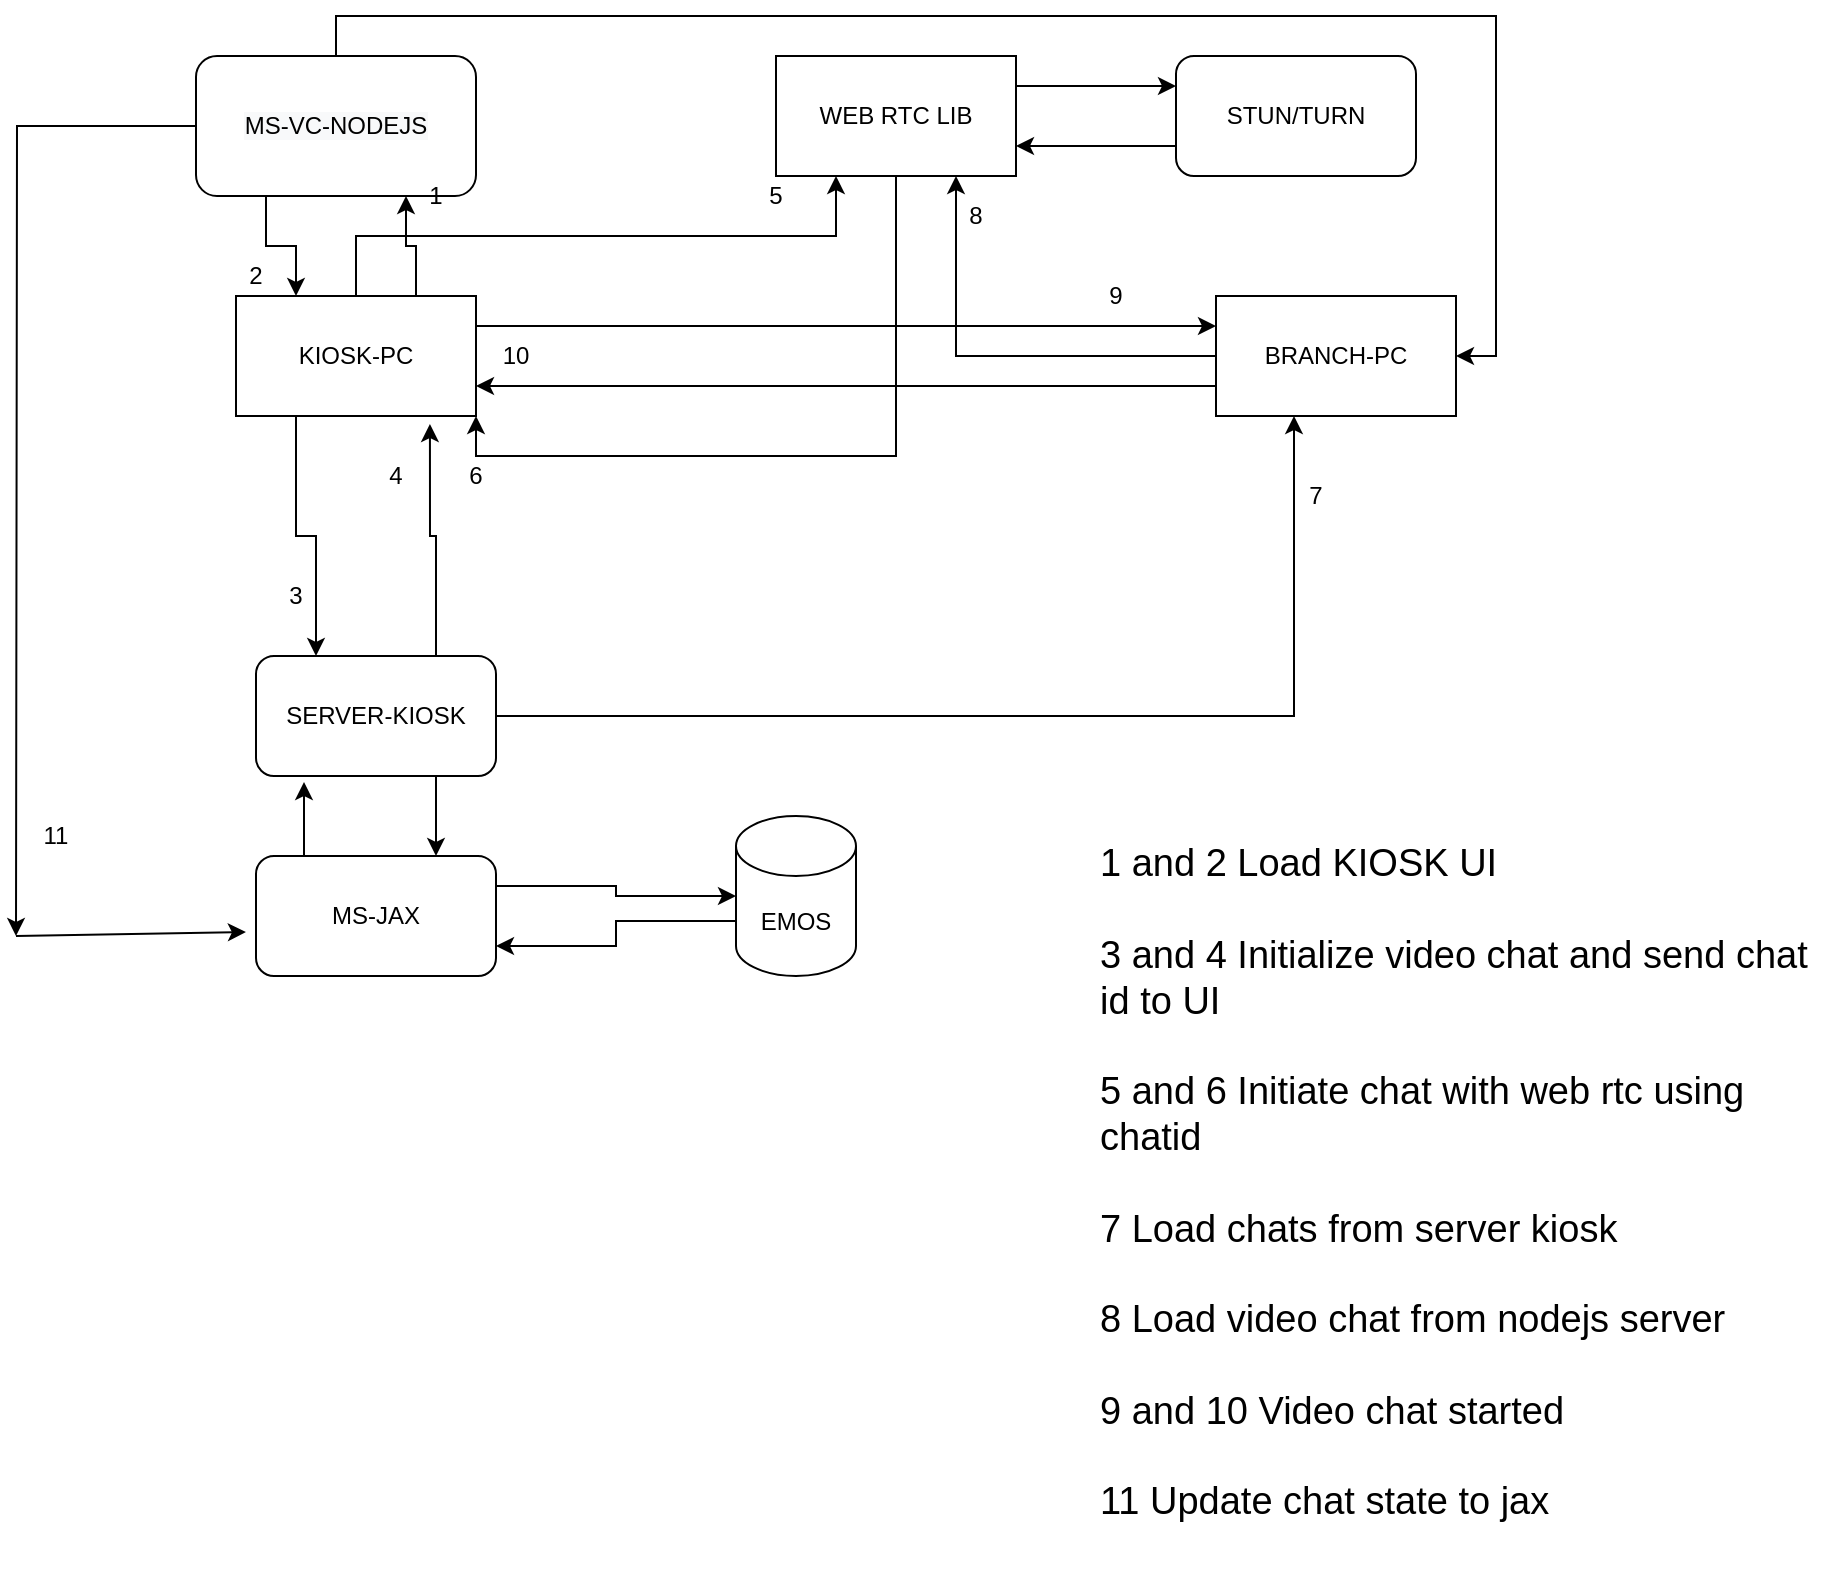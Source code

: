 <mxfile version="14.9.3" type="github">
  <diagram id="C5RBs43oDa-KdzZeNtuy" name="Page-1">
    <mxGraphModel dx="1350" dy="774" grid="1" gridSize="10" guides="1" tooltips="1" connect="1" arrows="1" fold="1" page="1" pageScale="1" pageWidth="827" pageHeight="1169" math="0" shadow="0">
      <root>
        <mxCell id="WIyWlLk6GJQsqaUBKTNV-0" />
        <mxCell id="WIyWlLk6GJQsqaUBKTNV-1" parent="WIyWlLk6GJQsqaUBKTNV-0" />
        <mxCell id="k0vDRmhFAtIJHE76wayA-25" style="edgeStyle=orthogonalEdgeStyle;rounded=0;orthogonalLoop=1;jettySize=auto;html=1;exitX=0;exitY=0.75;exitDx=0;exitDy=0;entryX=1;entryY=0.75;entryDx=0;entryDy=0;" edge="1" parent="WIyWlLk6GJQsqaUBKTNV-1" source="k0vDRmhFAtIJHE76wayA-1" target="k0vDRmhFAtIJHE76wayA-2">
          <mxGeometry relative="1" as="geometry" />
        </mxCell>
        <mxCell id="k0vDRmhFAtIJHE76wayA-53" style="edgeStyle=orthogonalEdgeStyle;rounded=0;orthogonalLoop=1;jettySize=auto;html=1;entryX=0.75;entryY=1;entryDx=0;entryDy=0;" edge="1" parent="WIyWlLk6GJQsqaUBKTNV-1" source="k0vDRmhFAtIJHE76wayA-1" target="k0vDRmhFAtIJHE76wayA-14">
          <mxGeometry relative="1" as="geometry" />
        </mxCell>
        <mxCell id="k0vDRmhFAtIJHE76wayA-1" value="BRANCH-PC" style="rounded=0;whiteSpace=wrap;html=1;" vertex="1" parent="WIyWlLk6GJQsqaUBKTNV-1">
          <mxGeometry x="680" y="190" width="120" height="60" as="geometry" />
        </mxCell>
        <mxCell id="k0vDRmhFAtIJHE76wayA-21" style="edgeStyle=orthogonalEdgeStyle;rounded=0;orthogonalLoop=1;jettySize=auto;html=1;exitX=0.75;exitY=0;exitDx=0;exitDy=0;entryX=0.75;entryY=1;entryDx=0;entryDy=0;" edge="1" parent="WIyWlLk6GJQsqaUBKTNV-1" source="k0vDRmhFAtIJHE76wayA-2" target="k0vDRmhFAtIJHE76wayA-5">
          <mxGeometry relative="1" as="geometry" />
        </mxCell>
        <mxCell id="k0vDRmhFAtIJHE76wayA-23" style="edgeStyle=orthogonalEdgeStyle;rounded=0;orthogonalLoop=1;jettySize=auto;html=1;exitX=1;exitY=0.25;exitDx=0;exitDy=0;entryX=0;entryY=0.25;entryDx=0;entryDy=0;" edge="1" parent="WIyWlLk6GJQsqaUBKTNV-1" source="k0vDRmhFAtIJHE76wayA-2" target="k0vDRmhFAtIJHE76wayA-1">
          <mxGeometry relative="1" as="geometry" />
        </mxCell>
        <mxCell id="k0vDRmhFAtIJHE76wayA-34" style="edgeStyle=orthogonalEdgeStyle;rounded=0;orthogonalLoop=1;jettySize=auto;html=1;exitX=0.25;exitY=1;exitDx=0;exitDy=0;entryX=0.25;entryY=0;entryDx=0;entryDy=0;" edge="1" parent="WIyWlLk6GJQsqaUBKTNV-1" source="k0vDRmhFAtIJHE76wayA-2" target="k0vDRmhFAtIJHE76wayA-30">
          <mxGeometry relative="1" as="geometry" />
        </mxCell>
        <mxCell id="k0vDRmhFAtIJHE76wayA-37" style="edgeStyle=orthogonalEdgeStyle;rounded=0;orthogonalLoop=1;jettySize=auto;html=1;exitX=0.5;exitY=0;exitDx=0;exitDy=0;entryX=0.25;entryY=1;entryDx=0;entryDy=0;" edge="1" parent="WIyWlLk6GJQsqaUBKTNV-1" source="k0vDRmhFAtIJHE76wayA-2" target="k0vDRmhFAtIJHE76wayA-14">
          <mxGeometry relative="1" as="geometry" />
        </mxCell>
        <mxCell id="k0vDRmhFAtIJHE76wayA-2" value="KIOSK-PC" style="rounded=0;whiteSpace=wrap;html=1;" vertex="1" parent="WIyWlLk6GJQsqaUBKTNV-1">
          <mxGeometry x="190" y="190" width="120" height="60" as="geometry" />
        </mxCell>
        <mxCell id="k0vDRmhFAtIJHE76wayA-29" style="edgeStyle=orthogonalEdgeStyle;rounded=0;orthogonalLoop=1;jettySize=auto;html=1;exitX=0;exitY=0;exitDx=0;exitDy=52.5;exitPerimeter=0;entryX=1;entryY=0.75;entryDx=0;entryDy=0;" edge="1" parent="WIyWlLk6GJQsqaUBKTNV-1" source="k0vDRmhFAtIJHE76wayA-4" target="k0vDRmhFAtIJHE76wayA-6">
          <mxGeometry relative="1" as="geometry" />
        </mxCell>
        <mxCell id="k0vDRmhFAtIJHE76wayA-4" value="EMOS" style="shape=cylinder3;whiteSpace=wrap;html=1;boundedLbl=1;backgroundOutline=1;size=15;" vertex="1" parent="WIyWlLk6GJQsqaUBKTNV-1">
          <mxGeometry x="440" y="450" width="60" height="80" as="geometry" />
        </mxCell>
        <mxCell id="k0vDRmhFAtIJHE76wayA-20" style="edgeStyle=orthogonalEdgeStyle;rounded=0;orthogonalLoop=1;jettySize=auto;html=1;exitX=0.25;exitY=1;exitDx=0;exitDy=0;entryX=0.25;entryY=0;entryDx=0;entryDy=0;" edge="1" parent="WIyWlLk6GJQsqaUBKTNV-1" source="k0vDRmhFAtIJHE76wayA-5" target="k0vDRmhFAtIJHE76wayA-2">
          <mxGeometry relative="1" as="geometry" />
        </mxCell>
        <mxCell id="k0vDRmhFAtIJHE76wayA-55" style="edgeStyle=orthogonalEdgeStyle;rounded=0;orthogonalLoop=1;jettySize=auto;html=1;exitX=0.5;exitY=0;exitDx=0;exitDy=0;entryX=1;entryY=0.5;entryDx=0;entryDy=0;" edge="1" parent="WIyWlLk6GJQsqaUBKTNV-1" source="k0vDRmhFAtIJHE76wayA-5" target="k0vDRmhFAtIJHE76wayA-1">
          <mxGeometry relative="1" as="geometry" />
        </mxCell>
        <mxCell id="k0vDRmhFAtIJHE76wayA-60" style="edgeStyle=orthogonalEdgeStyle;rounded=0;orthogonalLoop=1;jettySize=auto;html=1;" edge="1" parent="WIyWlLk6GJQsqaUBKTNV-1" source="k0vDRmhFAtIJHE76wayA-5">
          <mxGeometry relative="1" as="geometry">
            <mxPoint x="80" y="510" as="targetPoint" />
          </mxGeometry>
        </mxCell>
        <mxCell id="k0vDRmhFAtIJHE76wayA-5" value="&lt;meta charset=&quot;utf-8&quot;&gt;&lt;span style=&quot;color: rgb(0, 0, 0); font-family: helvetica; font-size: 12px; font-style: normal; font-weight: 400; letter-spacing: normal; text-align: center; text-indent: 0px; text-transform: none; word-spacing: 0px; background-color: rgb(248, 249, 250); display: inline; float: none;&quot;&gt;MS-VC-NODEJS&lt;/span&gt;" style="rounded=1;whiteSpace=wrap;html=1;" vertex="1" parent="WIyWlLk6GJQsqaUBKTNV-1">
          <mxGeometry x="170" y="70" width="140" height="70" as="geometry" />
        </mxCell>
        <mxCell id="k0vDRmhFAtIJHE76wayA-27" style="edgeStyle=orthogonalEdgeStyle;rounded=0;orthogonalLoop=1;jettySize=auto;html=1;exitX=1;exitY=0.25;exitDx=0;exitDy=0;" edge="1" parent="WIyWlLk6GJQsqaUBKTNV-1" source="k0vDRmhFAtIJHE76wayA-6" target="k0vDRmhFAtIJHE76wayA-4">
          <mxGeometry relative="1" as="geometry" />
        </mxCell>
        <mxCell id="k0vDRmhFAtIJHE76wayA-31" style="edgeStyle=orthogonalEdgeStyle;rounded=0;orthogonalLoop=1;jettySize=auto;html=1;exitX=0.25;exitY=0;exitDx=0;exitDy=0;entryX=0.2;entryY=1.05;entryDx=0;entryDy=0;entryPerimeter=0;" edge="1" parent="WIyWlLk6GJQsqaUBKTNV-1" source="k0vDRmhFAtIJHE76wayA-6" target="k0vDRmhFAtIJHE76wayA-30">
          <mxGeometry relative="1" as="geometry" />
        </mxCell>
        <mxCell id="k0vDRmhFAtIJHE76wayA-6" value="&lt;span&gt;MS-JAX&lt;/span&gt;" style="rounded=1;whiteSpace=wrap;html=1;" vertex="1" parent="WIyWlLk6GJQsqaUBKTNV-1">
          <mxGeometry x="200" y="470" width="120" height="60" as="geometry" />
        </mxCell>
        <mxCell id="k0vDRmhFAtIJHE76wayA-19" style="edgeStyle=orthogonalEdgeStyle;rounded=0;orthogonalLoop=1;jettySize=auto;html=1;exitX=0;exitY=0.75;exitDx=0;exitDy=0;entryX=1;entryY=0.75;entryDx=0;entryDy=0;" edge="1" parent="WIyWlLk6GJQsqaUBKTNV-1" source="k0vDRmhFAtIJHE76wayA-7" target="k0vDRmhFAtIJHE76wayA-14">
          <mxGeometry relative="1" as="geometry" />
        </mxCell>
        <mxCell id="k0vDRmhFAtIJHE76wayA-7" value="STUN/TURN" style="rounded=1;whiteSpace=wrap;html=1;" vertex="1" parent="WIyWlLk6GJQsqaUBKTNV-1">
          <mxGeometry x="660" y="70" width="120" height="60" as="geometry" />
        </mxCell>
        <mxCell id="k0vDRmhFAtIJHE76wayA-18" style="edgeStyle=orthogonalEdgeStyle;rounded=0;orthogonalLoop=1;jettySize=auto;html=1;exitX=1;exitY=0.25;exitDx=0;exitDy=0;entryX=0;entryY=0.25;entryDx=0;entryDy=0;" edge="1" parent="WIyWlLk6GJQsqaUBKTNV-1" source="k0vDRmhFAtIJHE76wayA-14" target="k0vDRmhFAtIJHE76wayA-7">
          <mxGeometry relative="1" as="geometry" />
        </mxCell>
        <mxCell id="k0vDRmhFAtIJHE76wayA-38" style="edgeStyle=orthogonalEdgeStyle;rounded=0;orthogonalLoop=1;jettySize=auto;html=1;exitX=0.5;exitY=1;exitDx=0;exitDy=0;entryX=1;entryY=1;entryDx=0;entryDy=0;" edge="1" parent="WIyWlLk6GJQsqaUBKTNV-1" source="k0vDRmhFAtIJHE76wayA-14" target="k0vDRmhFAtIJHE76wayA-2">
          <mxGeometry relative="1" as="geometry" />
        </mxCell>
        <mxCell id="k0vDRmhFAtIJHE76wayA-14" value="WEB RTC LIB" style="rounded=0;whiteSpace=wrap;html=1;" vertex="1" parent="WIyWlLk6GJQsqaUBKTNV-1">
          <mxGeometry x="460" y="70" width="120" height="60" as="geometry" />
        </mxCell>
        <mxCell id="k0vDRmhFAtIJHE76wayA-32" style="edgeStyle=orthogonalEdgeStyle;rounded=0;orthogonalLoop=1;jettySize=auto;html=1;exitX=0.75;exitY=1;exitDx=0;exitDy=0;entryX=0.75;entryY=0;entryDx=0;entryDy=0;" edge="1" parent="WIyWlLk6GJQsqaUBKTNV-1" source="k0vDRmhFAtIJHE76wayA-30" target="k0vDRmhFAtIJHE76wayA-6">
          <mxGeometry relative="1" as="geometry" />
        </mxCell>
        <mxCell id="k0vDRmhFAtIJHE76wayA-36" style="edgeStyle=orthogonalEdgeStyle;rounded=0;orthogonalLoop=1;jettySize=auto;html=1;exitX=0.75;exitY=0;exitDx=0;exitDy=0;entryX=0.808;entryY=1.067;entryDx=0;entryDy=0;entryPerimeter=0;" edge="1" parent="WIyWlLk6GJQsqaUBKTNV-1" source="k0vDRmhFAtIJHE76wayA-30" target="k0vDRmhFAtIJHE76wayA-2">
          <mxGeometry relative="1" as="geometry" />
        </mxCell>
        <mxCell id="k0vDRmhFAtIJHE76wayA-64" style="edgeStyle=orthogonalEdgeStyle;rounded=0;orthogonalLoop=1;jettySize=auto;html=1;exitX=1;exitY=0.5;exitDx=0;exitDy=0;entryX=0.325;entryY=1;entryDx=0;entryDy=0;entryPerimeter=0;" edge="1" parent="WIyWlLk6GJQsqaUBKTNV-1" source="k0vDRmhFAtIJHE76wayA-30" target="k0vDRmhFAtIJHE76wayA-1">
          <mxGeometry relative="1" as="geometry" />
        </mxCell>
        <mxCell id="k0vDRmhFAtIJHE76wayA-30" value="SERVER-KIOSK" style="rounded=1;whiteSpace=wrap;html=1;" vertex="1" parent="WIyWlLk6GJQsqaUBKTNV-1">
          <mxGeometry x="200" y="370" width="120" height="60" as="geometry" />
        </mxCell>
        <mxCell id="k0vDRmhFAtIJHE76wayA-39" value="3" style="text;html=1;strokeColor=none;fillColor=none;align=center;verticalAlign=middle;whiteSpace=wrap;rounded=0;" vertex="1" parent="WIyWlLk6GJQsqaUBKTNV-1">
          <mxGeometry x="200" y="330" width="40" height="20" as="geometry" />
        </mxCell>
        <mxCell id="k0vDRmhFAtIJHE76wayA-40" value="4" style="text;html=1;strokeColor=none;fillColor=none;align=center;verticalAlign=middle;whiteSpace=wrap;rounded=0;" vertex="1" parent="WIyWlLk6GJQsqaUBKTNV-1">
          <mxGeometry x="250" y="270" width="40" height="20" as="geometry" />
        </mxCell>
        <mxCell id="k0vDRmhFAtIJHE76wayA-41" value="1" style="text;html=1;strokeColor=none;fillColor=none;align=center;verticalAlign=middle;whiteSpace=wrap;rounded=0;" vertex="1" parent="WIyWlLk6GJQsqaUBKTNV-1">
          <mxGeometry x="270" y="130" width="40" height="20" as="geometry" />
        </mxCell>
        <mxCell id="k0vDRmhFAtIJHE76wayA-42" value="2" style="text;html=1;strokeColor=none;fillColor=none;align=center;verticalAlign=middle;whiteSpace=wrap;rounded=0;" vertex="1" parent="WIyWlLk6GJQsqaUBKTNV-1">
          <mxGeometry x="180" y="170" width="40" height="20" as="geometry" />
        </mxCell>
        <mxCell id="k0vDRmhFAtIJHE76wayA-43" value="5" style="text;html=1;strokeColor=none;fillColor=none;align=center;verticalAlign=middle;whiteSpace=wrap;rounded=0;" vertex="1" parent="WIyWlLk6GJQsqaUBKTNV-1">
          <mxGeometry x="440" y="130" width="40" height="20" as="geometry" />
        </mxCell>
        <mxCell id="k0vDRmhFAtIJHE76wayA-45" value="6" style="text;html=1;strokeColor=none;fillColor=none;align=center;verticalAlign=middle;whiteSpace=wrap;rounded=0;" vertex="1" parent="WIyWlLk6GJQsqaUBKTNV-1">
          <mxGeometry x="290" y="270" width="40" height="20" as="geometry" />
        </mxCell>
        <mxCell id="k0vDRmhFAtIJHE76wayA-49" value="9" style="text;html=1;strokeColor=none;fillColor=none;align=center;verticalAlign=middle;whiteSpace=wrap;rounded=0;" vertex="1" parent="WIyWlLk6GJQsqaUBKTNV-1">
          <mxGeometry x="610" y="180" width="40" height="20" as="geometry" />
        </mxCell>
        <mxCell id="k0vDRmhFAtIJHE76wayA-50" value="10" style="text;html=1;strokeColor=none;fillColor=none;align=center;verticalAlign=middle;whiteSpace=wrap;rounded=0;" vertex="1" parent="WIyWlLk6GJQsqaUBKTNV-1">
          <mxGeometry x="310" y="210" width="40" height="20" as="geometry" />
        </mxCell>
        <mxCell id="k0vDRmhFAtIJHE76wayA-54" value="8" style="text;html=1;strokeColor=none;fillColor=none;align=center;verticalAlign=middle;whiteSpace=wrap;rounded=0;" vertex="1" parent="WIyWlLk6GJQsqaUBKTNV-1">
          <mxGeometry x="540" y="140" width="40" height="20" as="geometry" />
        </mxCell>
        <mxCell id="k0vDRmhFAtIJHE76wayA-61" value="" style="endArrow=classic;html=1;entryX=-0.042;entryY=0.633;entryDx=0;entryDy=0;entryPerimeter=0;" edge="1" parent="WIyWlLk6GJQsqaUBKTNV-1" target="k0vDRmhFAtIJHE76wayA-6">
          <mxGeometry width="50" height="50" relative="1" as="geometry">
            <mxPoint x="80" y="510" as="sourcePoint" />
            <mxPoint x="440" y="210" as="targetPoint" />
          </mxGeometry>
        </mxCell>
        <mxCell id="k0vDRmhFAtIJHE76wayA-62" value="11" style="text;html=1;strokeColor=none;fillColor=none;align=center;verticalAlign=middle;whiteSpace=wrap;rounded=0;" vertex="1" parent="WIyWlLk6GJQsqaUBKTNV-1">
          <mxGeometry x="80" y="450" width="40" height="20" as="geometry" />
        </mxCell>
        <mxCell id="k0vDRmhFAtIJHE76wayA-63" value="1 and 2 Load KIOSK UI&amp;nbsp;&lt;br&gt;&lt;br style=&quot;font-size: 19px&quot;&gt;3 and 4 Initialize video chat and send chat id to UI&lt;br&gt;&lt;br style=&quot;font-size: 19px&quot;&gt;5 and 6 Initiate chat with web rtc using chatid&lt;br&gt;&lt;br style=&quot;font-size: 19px&quot;&gt;7 Load chats from server kiosk&lt;br&gt;&lt;br style=&quot;font-size: 19px&quot;&gt;8 Load video chat from nodejs server&lt;br&gt;&lt;br style=&quot;font-size: 19px&quot;&gt;9 and 10 Video chat started&lt;br&gt;&lt;br style=&quot;font-size: 19px&quot;&gt;11 Update chat state to jax&lt;br style=&quot;font-size: 19px&quot;&gt;&amp;nbsp;" style="text;html=1;strokeColor=none;fillColor=none;align=left;verticalAlign=middle;whiteSpace=wrap;rounded=0;fontSize=19;fontFamily=Helvetica;" vertex="1" parent="WIyWlLk6GJQsqaUBKTNV-1">
          <mxGeometry x="620" y="470" width="370" height="350" as="geometry" />
        </mxCell>
        <mxCell id="k0vDRmhFAtIJHE76wayA-65" value="7" style="text;html=1;strokeColor=none;fillColor=none;align=center;verticalAlign=middle;whiteSpace=wrap;rounded=0;" vertex="1" parent="WIyWlLk6GJQsqaUBKTNV-1">
          <mxGeometry x="710" y="280" width="40" height="20" as="geometry" />
        </mxCell>
      </root>
    </mxGraphModel>
  </diagram>
</mxfile>

